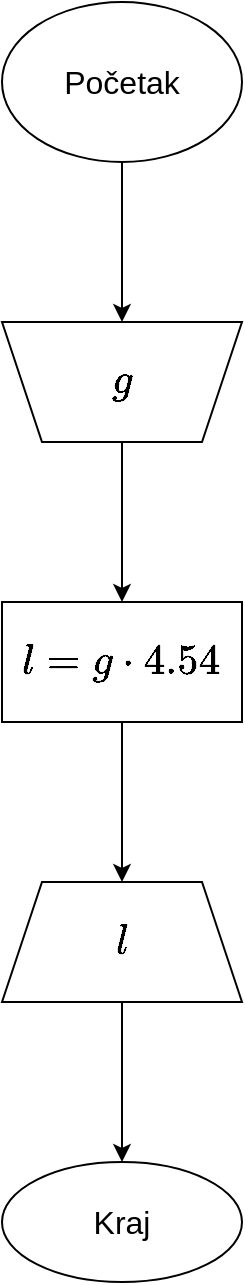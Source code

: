 <mxfile version="20.4.0" type="device"><diagram id="c-OZW0hnqyRkB3DFrCW_" name="Page-1"><mxGraphModel dx="907" dy="1104" grid="1" gridSize="10" guides="1" tooltips="1" connect="1" arrows="1" fold="1" page="1" pageScale="1" pageWidth="827" pageHeight="1169" math="1" shadow="0"><root><mxCell id="0"/><mxCell id="1" parent="0"/><mxCell id="hQP5H57cT5HDasfBRf0K-3" value="" style="edgeStyle=orthogonalEdgeStyle;rounded=0;orthogonalLoop=1;jettySize=auto;html=1;fontSize=16;" parent="1" source="hQP5H57cT5HDasfBRf0K-1" target="hQP5H57cT5HDasfBRf0K-2" edge="1"><mxGeometry relative="1" as="geometry"/></mxCell><mxCell id="hQP5H57cT5HDasfBRf0K-1" value="Početak" style="ellipse;whiteSpace=wrap;html=1;fontSize=16;" parent="1" vertex="1"><mxGeometry x="340" y="80" width="120" height="80" as="geometry"/></mxCell><mxCell id="hQP5H57cT5HDasfBRf0K-5" value="" style="edgeStyle=orthogonalEdgeStyle;rounded=0;orthogonalLoop=1;jettySize=auto;html=1;fontSize=18;" parent="1" source="hQP5H57cT5HDasfBRf0K-2" target="hQP5H57cT5HDasfBRf0K-4" edge="1"><mxGeometry relative="1" as="geometry"/></mxCell><mxCell id="hQP5H57cT5HDasfBRf0K-2" value="`g`" style="shape=trapezoid;perimeter=trapezoidPerimeter;whiteSpace=wrap;html=1;fixedSize=1;fontSize=18;direction=west;" parent="1" vertex="1"><mxGeometry x="340" y="240" width="120" height="60" as="geometry"/></mxCell><mxCell id="hQP5H57cT5HDasfBRf0K-7" value="" style="edgeStyle=orthogonalEdgeStyle;rounded=0;orthogonalLoop=1;jettySize=auto;html=1;fontSize=18;" parent="1" source="hQP5H57cT5HDasfBRf0K-4" target="hQP5H57cT5HDasfBRf0K-6" edge="1"><mxGeometry relative="1" as="geometry"/></mxCell><mxCell id="hQP5H57cT5HDasfBRf0K-4" value="`l = g * 4.54`" style="whiteSpace=wrap;html=1;fontSize=18;" parent="1" vertex="1"><mxGeometry x="340" y="380" width="120" height="60" as="geometry"/></mxCell><mxCell id="hQP5H57cT5HDasfBRf0K-9" value="" style="edgeStyle=orthogonalEdgeStyle;rounded=0;orthogonalLoop=1;jettySize=auto;html=1;fontSize=16;" parent="1" source="hQP5H57cT5HDasfBRf0K-6" target="hQP5H57cT5HDasfBRf0K-8" edge="1"><mxGeometry relative="1" as="geometry"/></mxCell><mxCell id="hQP5H57cT5HDasfBRf0K-6" value="`l`" style="shape=trapezoid;perimeter=trapezoidPerimeter;whiteSpace=wrap;html=1;fixedSize=1;fontSize=18;" parent="1" vertex="1"><mxGeometry x="340" y="520" width="120" height="60" as="geometry"/></mxCell><mxCell id="hQP5H57cT5HDasfBRf0K-8" value="Kraj" style="ellipse;whiteSpace=wrap;html=1;fontSize=16;" parent="1" vertex="1"><mxGeometry x="340" y="660" width="120" height="60" as="geometry"/></mxCell></root></mxGraphModel></diagram></mxfile>